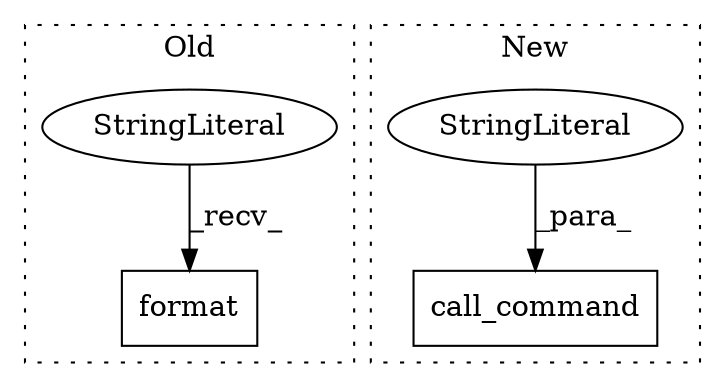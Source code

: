 digraph G {
subgraph cluster0 {
1 [label="format" a="32" s="807,830" l="7,1" shape="box"];
3 [label="StringLiteral" a="45" s="748" l="58" shape="ellipse"];
label = "Old";
style="dotted";
}
subgraph cluster1 {
2 [label="call_command" a="32" s="1811,1850" l="13,1" shape="box"];
4 [label="StringLiteral" a="45" s="1841" l="9" shape="ellipse"];
label = "New";
style="dotted";
}
3 -> 1 [label="_recv_"];
4 -> 2 [label="_para_"];
}